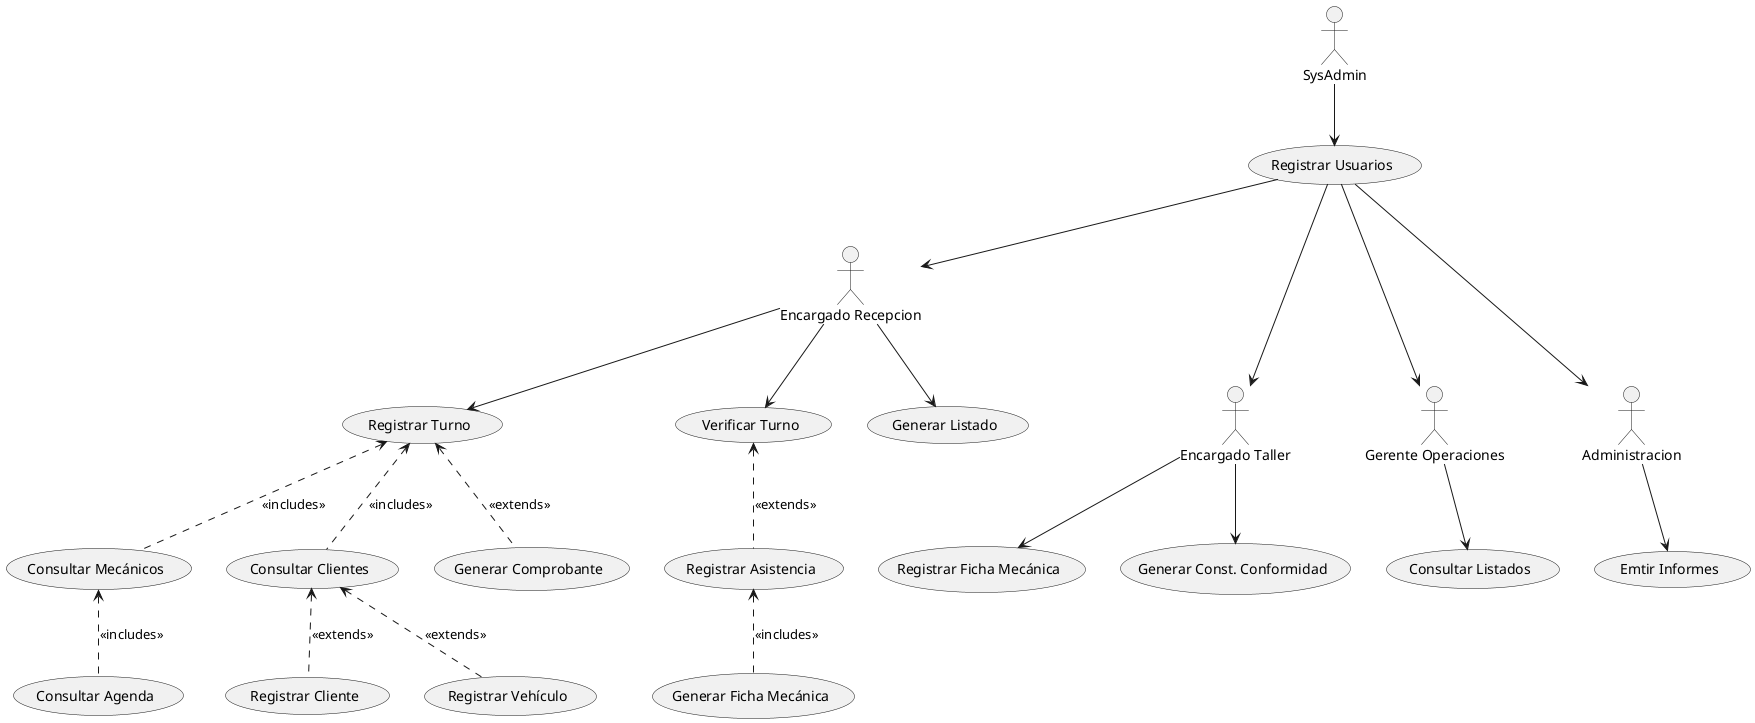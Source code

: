 @startuml Diagrama Casos de Uso
(Registrar Turno) as UC1
(Consultar Agenda) as UC2
(Generar Comprobante) as UC3
(Registrar Cliente) as UC4
(Generar Ficha Mecánica) as UC5
(Consultar Clientes) as UC6
(Generar Listado) as UC7
(Registrar Usuarios) as UC8
(Registrar Ficha Mecánica) as UC9
(Generar Const. Conformidad) as UC10
(Consultar Listados) as UC11
(Emtir Informes) as UC12
(Consultar Mecánicos) as UC13
(Verificar Turno) as UC14
(Registrar Asistencia) as UC15
(Registrar Vehículo) as UC16


actor :Encargado Recepcion: as encRec
actor :SysAdmin: as sysAdm
actor :Encargado Taller: as encTal
actor :Gerente Operaciones: as gerOps
actor :Administracion: as admin

UC3 .up.> UC1 : <<extends>>
UC4 .up.> UC6 : <<extends>>
UC16 .up.> UC6 : <<extends>>
UC15 .up.> UC14 : <<extends>>
UC2 .up.> UC13 : <<includes>>
UC6 .up.> UC1 : <<includes>>
UC5 .up.> UC15 : <<includes>> 
UC13 .up.> UC1 : <<includes>>
encRec --> UC1
encRec --> UC7
encRec --> UC14
sysAdm --> UC8
encTal --> UC9
encTal --> UC10
gerOps --> UC11 
admin --> UC12

UC8 ---> gerOps
UC8 ---> encTal  
UC8 --> encRec
UC8 ---> admin

@enduml